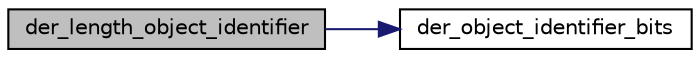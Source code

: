 digraph "der_length_object_identifier"
{
 // LATEX_PDF_SIZE
  edge [fontname="Helvetica",fontsize="10",labelfontname="Helvetica",labelfontsize="10"];
  node [fontname="Helvetica",fontsize="10",shape=record];
  rankdir="LR";
  Node0 [label="der_length_object_identifier",height=0.2,width=0.4,color="black", fillcolor="grey75", style="filled", fontcolor="black",tooltip="Gets length of DER encoding of Object Identifier."];
  Node0 -> Node1 [color="midnightblue",fontsize="10",style="solid",fontname="Helvetica"];
  Node1 [label="der_object_identifier_bits",height=0.2,width=0.4,color="black", fillcolor="white", style="filled",URL="$der__length__object__identifier_8c.html#aef2413878ded8dc303e150d31fca294d",tooltip=" "];
}
